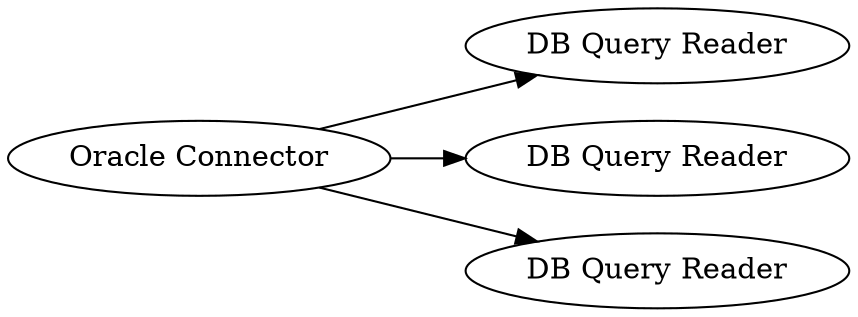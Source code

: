 digraph {
	1 -> 4
	1 -> 3
	1 -> 2
	1 [label="Oracle Connector"]
	4 [label="DB Query Reader"]
	3 [label="DB Query Reader"]
	2 [label="DB Query Reader"]
	rankdir=LR
}
